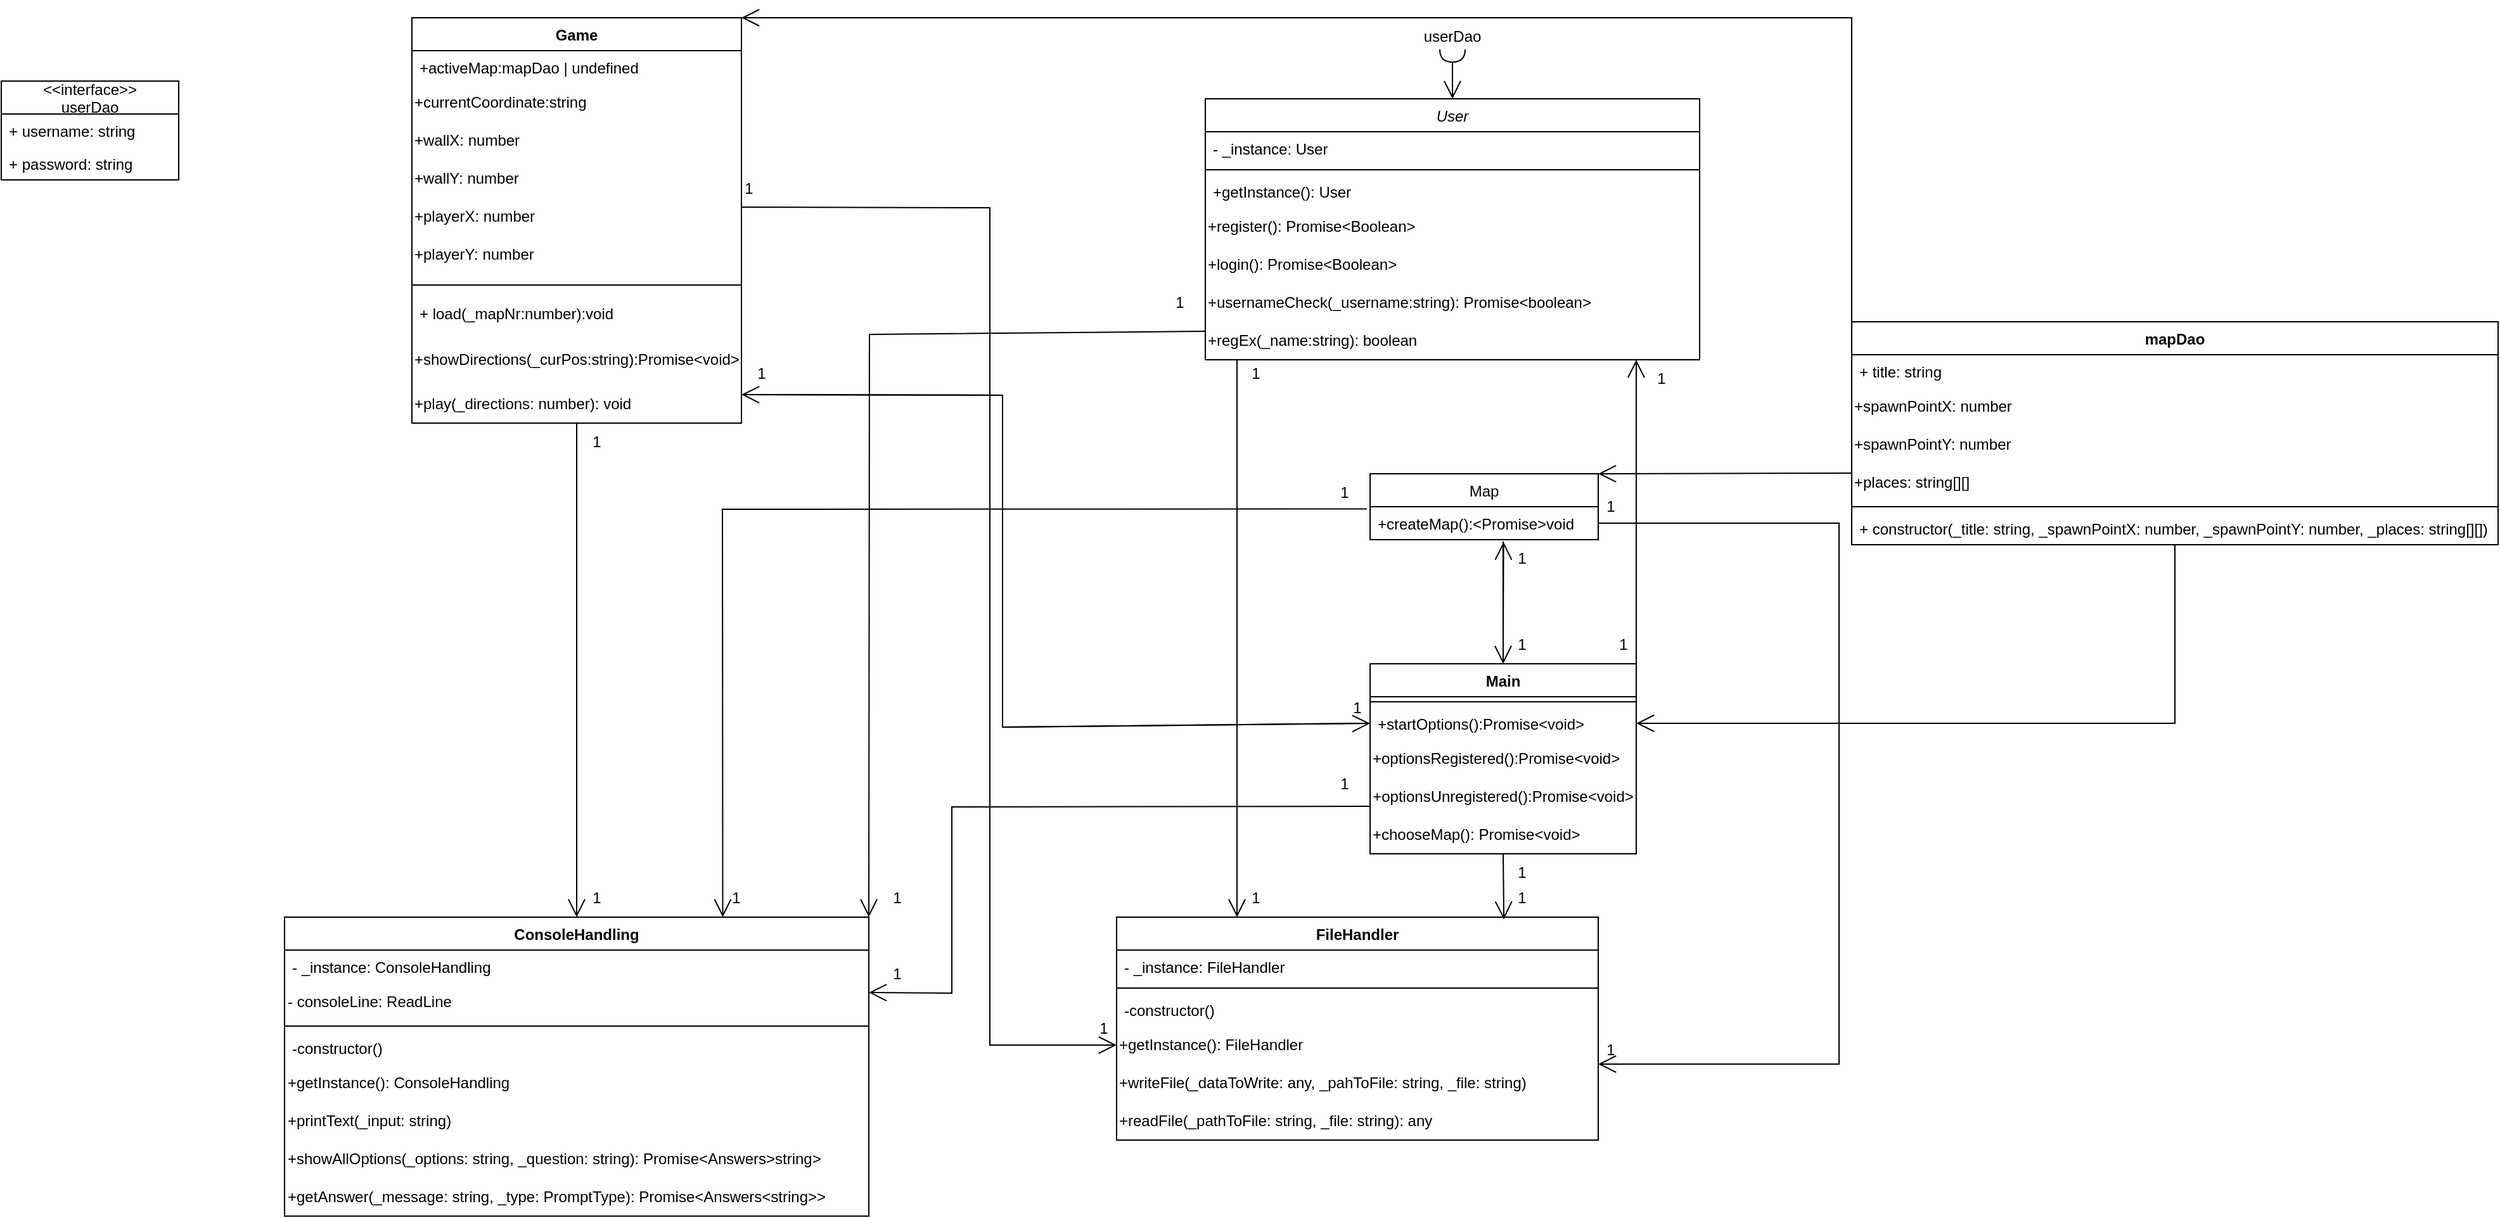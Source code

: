 <mxfile version="20.1.1" type="device"><diagram id="C5RBs43oDa-KdzZeNtuy" name="Page-1"><mxGraphModel dx="2316" dy="1080" grid="1" gridSize="10" guides="1" tooltips="1" connect="1" arrows="1" fold="1" page="1" pageScale="1" pageWidth="827" pageHeight="1169" math="0" shadow="0"><root><mxCell id="WIyWlLk6GJQsqaUBKTNV-0"/><mxCell id="WIyWlLk6GJQsqaUBKTNV-1" parent="WIyWlLk6GJQsqaUBKTNV-0"/><mxCell id="zkfFHV4jXpPFQw0GAbJ--0" value="User" style="swimlane;fontStyle=2;align=center;verticalAlign=top;childLayout=stackLayout;horizontal=1;startSize=26;horizontalStack=0;resizeParent=1;resizeLast=0;collapsible=1;marginBottom=0;rounded=0;shadow=0;strokeWidth=1;" parent="WIyWlLk6GJQsqaUBKTNV-1" vertex="1"><mxGeometry x="1040" y="114" width="390" height="206" as="geometry"><mxRectangle x="500" y="80" width="160" height="26" as="alternateBounds"/></mxGeometry></mxCell><mxCell id="zkfFHV4jXpPFQw0GAbJ--1" value="- _instance: User" style="text;align=left;verticalAlign=top;spacingLeft=4;spacingRight=4;overflow=hidden;rotatable=0;points=[[0,0.5],[1,0.5]];portConstraint=eastwest;" parent="zkfFHV4jXpPFQw0GAbJ--0" vertex="1"><mxGeometry y="26" width="390" height="26" as="geometry"/></mxCell><mxCell id="zkfFHV4jXpPFQw0GAbJ--4" value="" style="line;html=1;strokeWidth=1;align=left;verticalAlign=middle;spacingTop=-1;spacingLeft=3;spacingRight=3;rotatable=0;labelPosition=right;points=[];portConstraint=eastwest;" parent="zkfFHV4jXpPFQw0GAbJ--0" vertex="1"><mxGeometry y="52" width="390" height="8" as="geometry"/></mxCell><mxCell id="zkfFHV4jXpPFQw0GAbJ--5" value="+getInstance(): User" style="text;align=left;verticalAlign=top;spacingLeft=4;spacingRight=4;overflow=hidden;rotatable=0;points=[[0,0.5],[1,0.5]];portConstraint=eastwest;" parent="zkfFHV4jXpPFQw0GAbJ--0" vertex="1"><mxGeometry y="60" width="390" height="26" as="geometry"/></mxCell><mxCell id="FWRAQYSnzOrhtusWlDFW-1" value="+register(): Promise&amp;lt;Boolean&amp;gt;" style="text;html=1;align=left;verticalAlign=middle;resizable=0;points=[];autosize=1;strokeColor=none;fillColor=none;" parent="zkfFHV4jXpPFQw0GAbJ--0" vertex="1"><mxGeometry y="86" width="390" height="30" as="geometry"/></mxCell><mxCell id="FWRAQYSnzOrhtusWlDFW-5" value="+login(): Promise&amp;lt;Boolean&amp;gt;" style="text;html=1;align=left;verticalAlign=middle;resizable=0;points=[];autosize=1;strokeColor=none;fillColor=none;" parent="zkfFHV4jXpPFQw0GAbJ--0" vertex="1"><mxGeometry y="116" width="390" height="30" as="geometry"/></mxCell><mxCell id="FWRAQYSnzOrhtusWlDFW-7" value="+usernameCheck(_username:string): Promise&amp;lt;boolean&amp;gt;" style="text;html=1;strokeColor=none;fillColor=none;align=left;verticalAlign=middle;whiteSpace=wrap;rounded=0;" parent="zkfFHV4jXpPFQw0GAbJ--0" vertex="1"><mxGeometry y="146" width="390" height="30" as="geometry"/></mxCell><mxCell id="FWRAQYSnzOrhtusWlDFW-8" value="+regEx(_name:string): boolean" style="text;html=1;strokeColor=none;fillColor=none;align=left;verticalAlign=middle;whiteSpace=wrap;rounded=0;" parent="zkfFHV4jXpPFQw0GAbJ--0" vertex="1"><mxGeometry y="176" width="390" height="30" as="geometry"/></mxCell><mxCell id="FWRAQYSnzOrhtusWlDFW-22" value="Map" style="swimlane;fontStyle=0;childLayout=stackLayout;horizontal=1;startSize=26;fillColor=none;horizontalStack=0;resizeParent=1;resizeParentMax=0;resizeLast=0;collapsible=1;marginBottom=0;" parent="WIyWlLk6GJQsqaUBKTNV-1" vertex="1"><mxGeometry x="1170" y="410" width="180" height="52" as="geometry"/></mxCell><mxCell id="FWRAQYSnzOrhtusWlDFW-23" value="+createMap():&lt;Promise&gt;void" style="text;strokeColor=none;fillColor=none;align=left;verticalAlign=top;spacingLeft=4;spacingRight=4;overflow=hidden;rotatable=0;points=[[0,0.5],[1,0.5]];portConstraint=eastwest;" parent="FWRAQYSnzOrhtusWlDFW-22" vertex="1"><mxGeometry y="26" width="180" height="26" as="geometry"/></mxCell><mxCell id="FWRAQYSnzOrhtusWlDFW-35" value="Game" style="swimlane;fontStyle=1;align=center;verticalAlign=top;childLayout=stackLayout;horizontal=1;startSize=26;horizontalStack=0;resizeParent=1;resizeParentMax=0;resizeLast=0;collapsible=1;marginBottom=0;" parent="WIyWlLk6GJQsqaUBKTNV-1" vertex="1"><mxGeometry x="414" y="50" width="260" height="320" as="geometry"/></mxCell><mxCell id="FWRAQYSnzOrhtusWlDFW-36" value="+activeMap:mapDao | undefined" style="text;strokeColor=none;fillColor=none;align=left;verticalAlign=top;spacingLeft=4;spacingRight=4;overflow=hidden;rotatable=0;points=[[0,0.5],[1,0.5]];portConstraint=eastwest;" parent="FWRAQYSnzOrhtusWlDFW-35" vertex="1"><mxGeometry y="26" width="260" height="26" as="geometry"/></mxCell><mxCell id="FWRAQYSnzOrhtusWlDFW-39" value="+currentCoordinate:string" style="text;html=1;strokeColor=none;fillColor=none;align=left;verticalAlign=middle;whiteSpace=wrap;rounded=0;" parent="FWRAQYSnzOrhtusWlDFW-35" vertex="1"><mxGeometry y="52" width="260" height="30" as="geometry"/></mxCell><mxCell id="FWRAQYSnzOrhtusWlDFW-40" value="+wallX: number" style="text;html=1;strokeColor=none;fillColor=none;align=left;verticalAlign=middle;whiteSpace=wrap;rounded=0;" parent="FWRAQYSnzOrhtusWlDFW-35" vertex="1"><mxGeometry y="82" width="260" height="30" as="geometry"/></mxCell><mxCell id="FWRAQYSnzOrhtusWlDFW-41" value="+wallY: number" style="text;html=1;strokeColor=none;fillColor=none;align=left;verticalAlign=middle;whiteSpace=wrap;rounded=0;" parent="FWRAQYSnzOrhtusWlDFW-35" vertex="1"><mxGeometry y="112" width="260" height="30" as="geometry"/></mxCell><mxCell id="FWRAQYSnzOrhtusWlDFW-42" value="+playerX: number" style="text;html=1;strokeColor=none;fillColor=none;align=left;verticalAlign=middle;whiteSpace=wrap;rounded=0;" parent="FWRAQYSnzOrhtusWlDFW-35" vertex="1"><mxGeometry y="142" width="260" height="30" as="geometry"/></mxCell><mxCell id="FWRAQYSnzOrhtusWlDFW-43" value="+playerY: number" style="text;html=1;strokeColor=none;fillColor=none;align=left;verticalAlign=middle;whiteSpace=wrap;rounded=0;" parent="FWRAQYSnzOrhtusWlDFW-35" vertex="1"><mxGeometry y="172" width="260" height="30" as="geometry"/></mxCell><mxCell id="FWRAQYSnzOrhtusWlDFW-37" value="" style="line;strokeWidth=1;fillColor=none;align=left;verticalAlign=middle;spacingTop=-1;spacingLeft=3;spacingRight=3;rotatable=0;labelPosition=right;points=[];portConstraint=eastwest;" parent="FWRAQYSnzOrhtusWlDFW-35" vertex="1"><mxGeometry y="202" width="260" height="18" as="geometry"/></mxCell><mxCell id="FWRAQYSnzOrhtusWlDFW-38" value="+ load(_mapNr:number):void" style="text;strokeColor=none;fillColor=none;align=left;verticalAlign=top;spacingLeft=4;spacingRight=4;overflow=hidden;rotatable=0;points=[[0,0.5],[1,0.5]];portConstraint=eastwest;" parent="FWRAQYSnzOrhtusWlDFW-35" vertex="1"><mxGeometry y="220" width="260" height="30" as="geometry"/></mxCell><mxCell id="FWRAQYSnzOrhtusWlDFW-44" value="+showDirections(_curPos:string):Promise&amp;lt;void&amp;gt;" style="text;html=1;strokeColor=none;fillColor=none;align=left;verticalAlign=middle;whiteSpace=wrap;rounded=0;" parent="FWRAQYSnzOrhtusWlDFW-35" vertex="1"><mxGeometry y="250" width="260" height="40" as="geometry"/></mxCell><mxCell id="FWRAQYSnzOrhtusWlDFW-45" value="+play(_directions: number): void" style="text;html=1;strokeColor=none;fillColor=none;align=left;verticalAlign=middle;whiteSpace=wrap;rounded=0;" parent="FWRAQYSnzOrhtusWlDFW-35" vertex="1"><mxGeometry y="290" width="260" height="30" as="geometry"/></mxCell><mxCell id="FWRAQYSnzOrhtusWlDFW-46" value="Main" style="swimlane;fontStyle=1;align=center;verticalAlign=top;childLayout=stackLayout;horizontal=1;startSize=26;horizontalStack=0;resizeParent=1;resizeParentMax=0;resizeLast=0;collapsible=1;marginBottom=0;" parent="WIyWlLk6GJQsqaUBKTNV-1" vertex="1"><mxGeometry x="1170" y="560" width="210" height="150" as="geometry"/></mxCell><mxCell id="FWRAQYSnzOrhtusWlDFW-48" value="" style="line;strokeWidth=1;fillColor=none;align=left;verticalAlign=middle;spacingTop=-1;spacingLeft=3;spacingRight=3;rotatable=0;labelPosition=right;points=[];portConstraint=eastwest;" parent="FWRAQYSnzOrhtusWlDFW-46" vertex="1"><mxGeometry y="26" width="210" height="8" as="geometry"/></mxCell><mxCell id="FWRAQYSnzOrhtusWlDFW-49" value="+startOptions():Promise&lt;void&gt;" style="text;strokeColor=none;fillColor=none;align=left;verticalAlign=top;spacingLeft=4;spacingRight=4;overflow=hidden;rotatable=0;points=[[0,0.5],[1,0.5]];portConstraint=eastwest;" parent="FWRAQYSnzOrhtusWlDFW-46" vertex="1"><mxGeometry y="34" width="210" height="26" as="geometry"/></mxCell><mxCell id="FWRAQYSnzOrhtusWlDFW-50" value="+optionsRegistered():Promise&amp;lt;void&amp;gt;" style="text;html=1;strokeColor=none;fillColor=none;align=left;verticalAlign=middle;whiteSpace=wrap;rounded=0;" parent="FWRAQYSnzOrhtusWlDFW-46" vertex="1"><mxGeometry y="60" width="210" height="30" as="geometry"/></mxCell><mxCell id="FWRAQYSnzOrhtusWlDFW-51" value="+optionsUnregistered():Promise&amp;lt;void&amp;gt;" style="text;html=1;strokeColor=none;fillColor=none;align=center;verticalAlign=middle;whiteSpace=wrap;rounded=0;" parent="FWRAQYSnzOrhtusWlDFW-46" vertex="1"><mxGeometry y="90" width="210" height="30" as="geometry"/></mxCell><mxCell id="FWRAQYSnzOrhtusWlDFW-52" value="+chooseMap(): Promise&amp;lt;void&amp;gt;" style="text;html=1;strokeColor=none;fillColor=none;align=left;verticalAlign=middle;whiteSpace=wrap;rounded=0;" parent="FWRAQYSnzOrhtusWlDFW-46" vertex="1"><mxGeometry y="120" width="210" height="30" as="geometry"/></mxCell><mxCell id="FWRAQYSnzOrhtusWlDFW-57" value="ConsoleHandling" style="swimlane;fontStyle=1;align=center;verticalAlign=top;childLayout=stackLayout;horizontal=1;startSize=26;horizontalStack=0;resizeParent=1;resizeParentMax=0;resizeLast=0;collapsible=1;marginBottom=0;" parent="WIyWlLk6GJQsqaUBKTNV-1" vertex="1"><mxGeometry x="313.5" y="760" width="461" height="236" as="geometry"/></mxCell><mxCell id="FWRAQYSnzOrhtusWlDFW-58" value="- _instance: ConsoleHandling" style="text;strokeColor=none;fillColor=none;align=left;verticalAlign=top;spacingLeft=4;spacingRight=4;overflow=hidden;rotatable=0;points=[[0,0.5],[1,0.5]];portConstraint=eastwest;" parent="FWRAQYSnzOrhtusWlDFW-57" vertex="1"><mxGeometry y="26" width="461" height="26" as="geometry"/></mxCell><mxCell id="FWRAQYSnzOrhtusWlDFW-61" value="- consoleLine: ReadLine" style="text;html=1;strokeColor=none;fillColor=none;align=left;verticalAlign=middle;whiteSpace=wrap;rounded=0;" parent="FWRAQYSnzOrhtusWlDFW-57" vertex="1"><mxGeometry y="52" width="461" height="30" as="geometry"/></mxCell><mxCell id="FWRAQYSnzOrhtusWlDFW-59" value="" style="line;strokeWidth=1;fillColor=none;align=left;verticalAlign=middle;spacingTop=-1;spacingLeft=3;spacingRight=3;rotatable=0;labelPosition=right;points=[];portConstraint=eastwest;" parent="FWRAQYSnzOrhtusWlDFW-57" vertex="1"><mxGeometry y="82" width="461" height="8" as="geometry"/></mxCell><mxCell id="FWRAQYSnzOrhtusWlDFW-60" value="-constructor()" style="text;strokeColor=none;fillColor=none;align=left;verticalAlign=top;spacingLeft=4;spacingRight=4;overflow=hidden;rotatable=0;points=[[0,0.5],[1,0.5]];portConstraint=eastwest;" parent="FWRAQYSnzOrhtusWlDFW-57" vertex="1"><mxGeometry y="90" width="461" height="26" as="geometry"/></mxCell><mxCell id="FWRAQYSnzOrhtusWlDFW-62" value="+getInstance(): ConsoleHandling" style="text;html=1;strokeColor=none;fillColor=none;align=left;verticalAlign=middle;whiteSpace=wrap;rounded=0;" parent="FWRAQYSnzOrhtusWlDFW-57" vertex="1"><mxGeometry y="116" width="461" height="30" as="geometry"/></mxCell><mxCell id="FWRAQYSnzOrhtusWlDFW-63" value="+printText(_input: string)" style="text;html=1;strokeColor=none;fillColor=none;align=left;verticalAlign=middle;whiteSpace=wrap;rounded=0;" parent="FWRAQYSnzOrhtusWlDFW-57" vertex="1"><mxGeometry y="146" width="461" height="30" as="geometry"/></mxCell><mxCell id="FWRAQYSnzOrhtusWlDFW-64" value="+showAllOptions(_options: string, _question: string): Promise&amp;lt;Answers&amp;gt;string&amp;gt;" style="text;html=1;strokeColor=none;fillColor=none;align=left;verticalAlign=middle;whiteSpace=wrap;rounded=0;" parent="FWRAQYSnzOrhtusWlDFW-57" vertex="1"><mxGeometry y="176" width="461" height="30" as="geometry"/></mxCell><mxCell id="FWRAQYSnzOrhtusWlDFW-65" value="+getAnswer(_message: string, _type: PromptType): Promise&amp;lt;Answers&amp;lt;string&amp;gt;&amp;gt;" style="text;html=1;strokeColor=none;fillColor=none;align=left;verticalAlign=middle;whiteSpace=wrap;rounded=0;" parent="FWRAQYSnzOrhtusWlDFW-57" vertex="1"><mxGeometry y="206" width="461" height="30" as="geometry"/></mxCell><mxCell id="FWRAQYSnzOrhtusWlDFW-66" value="FileHandler" style="swimlane;fontStyle=1;align=center;verticalAlign=top;childLayout=stackLayout;horizontal=1;startSize=26;horizontalStack=0;resizeParent=1;resizeParentMax=0;resizeLast=0;collapsible=1;marginBottom=0;" parent="WIyWlLk6GJQsqaUBKTNV-1" vertex="1"><mxGeometry x="970" y="760" width="380" height="176" as="geometry"/></mxCell><mxCell id="FWRAQYSnzOrhtusWlDFW-67" value="- _instance: FileHandler" style="text;strokeColor=none;fillColor=none;align=left;verticalAlign=top;spacingLeft=4;spacingRight=4;overflow=hidden;rotatable=0;points=[[0,0.5],[1,0.5]];portConstraint=eastwest;" parent="FWRAQYSnzOrhtusWlDFW-66" vertex="1"><mxGeometry y="26" width="380" height="26" as="geometry"/></mxCell><mxCell id="FWRAQYSnzOrhtusWlDFW-68" value="" style="line;strokeWidth=1;fillColor=none;align=left;verticalAlign=middle;spacingTop=-1;spacingLeft=3;spacingRight=3;rotatable=0;labelPosition=right;points=[];portConstraint=eastwest;" parent="FWRAQYSnzOrhtusWlDFW-66" vertex="1"><mxGeometry y="52" width="380" height="8" as="geometry"/></mxCell><mxCell id="FWRAQYSnzOrhtusWlDFW-69" value="-constructor()" style="text;strokeColor=none;fillColor=none;align=left;verticalAlign=top;spacingLeft=4;spacingRight=4;overflow=hidden;rotatable=0;points=[[0,0.5],[1,0.5]];portConstraint=eastwest;" parent="FWRAQYSnzOrhtusWlDFW-66" vertex="1"><mxGeometry y="60" width="380" height="26" as="geometry"/></mxCell><mxCell id="FWRAQYSnzOrhtusWlDFW-71" value="+getInstance(): FileHandler" style="text;html=1;strokeColor=none;fillColor=none;align=left;verticalAlign=middle;whiteSpace=wrap;rounded=0;" parent="FWRAQYSnzOrhtusWlDFW-66" vertex="1"><mxGeometry y="86" width="380" height="30" as="geometry"/></mxCell><mxCell id="FWRAQYSnzOrhtusWlDFW-73" value="+writeFile(_dataToWrite: any, _pahToFile: string, _file: string)" style="text;html=1;strokeColor=none;fillColor=none;align=left;verticalAlign=middle;whiteSpace=wrap;rounded=0;" parent="FWRAQYSnzOrhtusWlDFW-66" vertex="1"><mxGeometry y="116" width="380" height="30" as="geometry"/></mxCell><mxCell id="FWRAQYSnzOrhtusWlDFW-74" value="+readFile(_pathToFile: string, _file: string): any" style="text;html=1;strokeColor=none;fillColor=none;align=left;verticalAlign=middle;whiteSpace=wrap;rounded=0;" parent="FWRAQYSnzOrhtusWlDFW-66" vertex="1"><mxGeometry y="146" width="380" height="30" as="geometry"/></mxCell><mxCell id="FWRAQYSnzOrhtusWlDFW-77" value="" style="endArrow=open;endFill=1;endSize=12;html=1;rounded=0;exitX=0.5;exitY=1;exitDx=0;exitDy=0;" parent="WIyWlLk6GJQsqaUBKTNV-1" source="FWRAQYSnzOrhtusWlDFW-45" target="FWRAQYSnzOrhtusWlDFW-57" edge="1"><mxGeometry width="160" relative="1" as="geometry"><mxPoint x="830" y="440" as="sourcePoint"/><mxPoint x="990" y="440" as="targetPoint"/></mxGeometry></mxCell><mxCell id="FWRAQYSnzOrhtusWlDFW-78" value="" style="endArrow=open;endFill=1;endSize=12;html=1;rounded=0;exitX=1;exitY=0.25;exitDx=0;exitDy=0;entryX=0;entryY=0.5;entryDx=0;entryDy=0;" parent="WIyWlLk6GJQsqaUBKTNV-1" source="FWRAQYSnzOrhtusWlDFW-42" target="FWRAQYSnzOrhtusWlDFW-71" edge="1"><mxGeometry width="160" relative="1" as="geometry"><mxPoint x="830" y="440" as="sourcePoint"/><mxPoint x="860" y="730" as="targetPoint"/><Array as="points"><mxPoint x="870" y="200"/><mxPoint x="870" y="861"/></Array></mxGeometry></mxCell><mxCell id="FWRAQYSnzOrhtusWlDFW-79" value="" style="endArrow=open;endFill=1;endSize=12;html=1;rounded=0;exitX=1;exitY=0.5;exitDx=0;exitDy=0;entryX=1;entryY=0;entryDx=0;entryDy=0;" parent="WIyWlLk6GJQsqaUBKTNV-1" source="FWRAQYSnzOrhtusWlDFW-23" target="FWRAQYSnzOrhtusWlDFW-73" edge="1"><mxGeometry width="160" relative="1" as="geometry"><mxPoint x="830" y="440" as="sourcePoint"/><mxPoint x="1520" y="449" as="targetPoint"/><Array as="points"><mxPoint x="1540" y="449"/><mxPoint x="1540" y="876"/></Array></mxGeometry></mxCell><mxCell id="FWRAQYSnzOrhtusWlDFW-80" value="" style="endArrow=open;endFill=1;endSize=12;html=1;rounded=0;entryX=0.75;entryY=0;entryDx=0;entryDy=0;exitX=-0.014;exitY=0.066;exitDx=0;exitDy=0;exitPerimeter=0;" parent="WIyWlLk6GJQsqaUBKTNV-1" source="FWRAQYSnzOrhtusWlDFW-23" target="FWRAQYSnzOrhtusWlDFW-57" edge="1"><mxGeometry width="160" relative="1" as="geometry"><mxPoint x="830" y="440" as="sourcePoint"/><mxPoint x="990" y="440" as="targetPoint"/><Array as="points"><mxPoint x="659" y="438"/></Array></mxGeometry></mxCell><mxCell id="FWRAQYSnzOrhtusWlDFW-81" value="" style="endArrow=open;endFill=1;endSize=12;html=1;rounded=0;entryX=1;entryY=0;entryDx=0;entryDy=0;exitX=0;exitY=0.25;exitDx=0;exitDy=0;" parent="WIyWlLk6GJQsqaUBKTNV-1" source="FWRAQYSnzOrhtusWlDFW-8" target="FWRAQYSnzOrhtusWlDFW-57" edge="1"><mxGeometry width="160" relative="1" as="geometry"><mxPoint x="830" y="440" as="sourcePoint"/><mxPoint x="990" y="440" as="targetPoint"/><Array as="points"><mxPoint x="775" y="300"/></Array></mxGeometry></mxCell><mxCell id="FWRAQYSnzOrhtusWlDFW-82" value="" style="endArrow=open;endFill=1;endSize=12;html=1;rounded=0;entryX=0.25;entryY=0;entryDx=0;entryDy=0;" parent="WIyWlLk6GJQsqaUBKTNV-1" target="FWRAQYSnzOrhtusWlDFW-66" edge="1"><mxGeometry width="160" relative="1" as="geometry"><mxPoint x="1065" y="320" as="sourcePoint"/><mxPoint x="990" y="440" as="targetPoint"/></mxGeometry></mxCell><mxCell id="FWRAQYSnzOrhtusWlDFW-83" value="" style="endArrow=open;endFill=1;endSize=12;html=1;rounded=0;exitX=0.5;exitY=1;exitDx=0;exitDy=0;entryX=0.804;entryY=0.01;entryDx=0;entryDy=0;entryPerimeter=0;" parent="WIyWlLk6GJQsqaUBKTNV-1" source="FWRAQYSnzOrhtusWlDFW-52" target="FWRAQYSnzOrhtusWlDFW-66" edge="1"><mxGeometry width="160" relative="1" as="geometry"><mxPoint x="1260" y="720" as="sourcePoint"/><mxPoint x="1275" y="760" as="targetPoint"/></mxGeometry></mxCell><mxCell id="FWRAQYSnzOrhtusWlDFW-85" value="" style="endArrow=open;endFill=1;endSize=12;html=1;rounded=0;entryX=1;entryY=0.25;entryDx=0;entryDy=0;exitX=0;exitY=0.75;exitDx=0;exitDy=0;" parent="WIyWlLk6GJQsqaUBKTNV-1" source="FWRAQYSnzOrhtusWlDFW-51" target="FWRAQYSnzOrhtusWlDFW-61" edge="1"><mxGeometry width="160" relative="1" as="geometry"><mxPoint x="900" y="500" as="sourcePoint"/><mxPoint x="1060" y="500" as="targetPoint"/><Array as="points"><mxPoint x="840" y="673"/><mxPoint x="840" y="820"/></Array></mxGeometry></mxCell><mxCell id="FWRAQYSnzOrhtusWlDFW-86" value="" style="endArrow=open;endFill=1;endSize=12;html=1;rounded=0;exitX=1;exitY=0;exitDx=0;exitDy=0;" parent="WIyWlLk6GJQsqaUBKTNV-1" source="FWRAQYSnzOrhtusWlDFW-46" edge="1"><mxGeometry width="160" relative="1" as="geometry"><mxPoint x="1490" y="480" as="sourcePoint"/><mxPoint x="1380" y="320" as="targetPoint"/></mxGeometry></mxCell><mxCell id="FWRAQYSnzOrhtusWlDFW-87" value="mapDao" style="swimlane;fontStyle=1;align=center;verticalAlign=top;childLayout=stackLayout;horizontal=1;startSize=26;horizontalStack=0;resizeParent=1;resizeParentMax=0;resizeLast=0;collapsible=1;marginBottom=0;" parent="WIyWlLk6GJQsqaUBKTNV-1" vertex="1"><mxGeometry x="1550" y="290" width="510" height="176" as="geometry"/></mxCell><mxCell id="FWRAQYSnzOrhtusWlDFW-88" value="+ title: string" style="text;strokeColor=none;fillColor=none;align=left;verticalAlign=top;spacingLeft=4;spacingRight=4;overflow=hidden;rotatable=0;points=[[0,0.5],[1,0.5]];portConstraint=eastwest;" parent="FWRAQYSnzOrhtusWlDFW-87" vertex="1"><mxGeometry y="26" width="510" height="26" as="geometry"/></mxCell><mxCell id="FWRAQYSnzOrhtusWlDFW-91" value="+spawnPointX: number" style="text;html=1;strokeColor=none;fillColor=none;align=left;verticalAlign=middle;whiteSpace=wrap;rounded=0;" parent="FWRAQYSnzOrhtusWlDFW-87" vertex="1"><mxGeometry y="52" width="510" height="30" as="geometry"/></mxCell><mxCell id="FWRAQYSnzOrhtusWlDFW-92" value="+spawnPointY: number" style="text;html=1;strokeColor=none;fillColor=none;align=left;verticalAlign=middle;whiteSpace=wrap;rounded=0;" parent="FWRAQYSnzOrhtusWlDFW-87" vertex="1"><mxGeometry y="82" width="510" height="30" as="geometry"/></mxCell><mxCell id="FWRAQYSnzOrhtusWlDFW-94" value="+places: string[][]" style="text;html=1;strokeColor=none;fillColor=none;align=left;verticalAlign=middle;whiteSpace=wrap;rounded=0;" parent="FWRAQYSnzOrhtusWlDFW-87" vertex="1"><mxGeometry y="112" width="510" height="30" as="geometry"/></mxCell><mxCell id="FWRAQYSnzOrhtusWlDFW-89" value="" style="line;strokeWidth=1;fillColor=none;align=left;verticalAlign=middle;spacingTop=-1;spacingLeft=3;spacingRight=3;rotatable=0;labelPosition=right;points=[];portConstraint=eastwest;" parent="FWRAQYSnzOrhtusWlDFW-87" vertex="1"><mxGeometry y="142" width="510" height="8" as="geometry"/></mxCell><mxCell id="FWRAQYSnzOrhtusWlDFW-90" value="+ constructor(_title: string, _spawnPointX: number, _spawnPointY: number, _places: string[][])" style="text;strokeColor=none;fillColor=none;align=left;verticalAlign=top;spacingLeft=4;spacingRight=4;overflow=hidden;rotatable=0;points=[[0,0.5],[1,0.5]];portConstraint=eastwest;" parent="FWRAQYSnzOrhtusWlDFW-87" vertex="1"><mxGeometry y="150" width="510" height="26" as="geometry"/></mxCell><mxCell id="OIm-Atu2EIYRsZW_eS2i-0" value="1" style="text;html=1;strokeColor=none;fillColor=none;align=center;verticalAlign=middle;whiteSpace=wrap;rounded=0;" parent="WIyWlLk6GJQsqaUBKTNV-1" vertex="1"><mxGeometry x="1330" y="421" width="60" height="30" as="geometry"/></mxCell><mxCell id="OIm-Atu2EIYRsZW_eS2i-1" value="1" style="text;html=1;strokeColor=none;fillColor=none;align=center;verticalAlign=middle;whiteSpace=wrap;rounded=0;" parent="WIyWlLk6GJQsqaUBKTNV-1" vertex="1"><mxGeometry x="1120" y="410" width="60" height="30" as="geometry"/></mxCell><mxCell id="OIm-Atu2EIYRsZW_eS2i-2" value="1" style="text;html=1;strokeColor=none;fillColor=none;align=center;verticalAlign=middle;whiteSpace=wrap;rounded=0;" parent="WIyWlLk6GJQsqaUBKTNV-1" vertex="1"><mxGeometry x="1260" y="710" width="60" height="30" as="geometry"/></mxCell><mxCell id="OIm-Atu2EIYRsZW_eS2i-3" value="1" style="text;html=1;strokeColor=none;fillColor=none;align=center;verticalAlign=middle;whiteSpace=wrap;rounded=0;" parent="WIyWlLk6GJQsqaUBKTNV-1" vertex="1"><mxGeometry x="1260" y="730" width="60" height="30" as="geometry"/></mxCell><mxCell id="OIm-Atu2EIYRsZW_eS2i-4" value="1" style="text;html=1;strokeColor=none;fillColor=none;align=center;verticalAlign=middle;whiteSpace=wrap;rounded=0;" parent="WIyWlLk6GJQsqaUBKTNV-1" vertex="1"><mxGeometry x="1330" y="850" width="60" height="30" as="geometry"/></mxCell><mxCell id="OIm-Atu2EIYRsZW_eS2i-6" value="1" style="text;html=1;strokeColor=none;fillColor=none;align=center;verticalAlign=middle;whiteSpace=wrap;rounded=0;" parent="WIyWlLk6GJQsqaUBKTNV-1" vertex="1"><mxGeometry x="930" y="833" width="60" height="30" as="geometry"/></mxCell><mxCell id="OIm-Atu2EIYRsZW_eS2i-7" value="1" style="text;html=1;strokeColor=none;fillColor=none;align=center;verticalAlign=middle;whiteSpace=wrap;rounded=0;" parent="WIyWlLk6GJQsqaUBKTNV-1" vertex="1"><mxGeometry x="767" y="790" width="60" height="30" as="geometry"/></mxCell><mxCell id="OIm-Atu2EIYRsZW_eS2i-8" value="1" style="text;html=1;strokeColor=none;fillColor=none;align=center;verticalAlign=middle;whiteSpace=wrap;rounded=0;" parent="WIyWlLk6GJQsqaUBKTNV-1" vertex="1"><mxGeometry x="1120" y="640" width="60" height="30" as="geometry"/></mxCell><mxCell id="OIm-Atu2EIYRsZW_eS2i-9" value="1" style="text;html=1;strokeColor=none;fillColor=none;align=center;verticalAlign=middle;whiteSpace=wrap;rounded=0;" parent="WIyWlLk6GJQsqaUBKTNV-1" vertex="1"><mxGeometry x="1050" y="730" width="60" height="30" as="geometry"/></mxCell><mxCell id="OIm-Atu2EIYRsZW_eS2i-10" value="1" style="text;html=1;strokeColor=none;fillColor=none;align=center;verticalAlign=middle;whiteSpace=wrap;rounded=0;" parent="WIyWlLk6GJQsqaUBKTNV-1" vertex="1"><mxGeometry x="767" y="730" width="60" height="30" as="geometry"/></mxCell><mxCell id="OIm-Atu2EIYRsZW_eS2i-11" value="1" style="text;html=1;strokeColor=none;fillColor=none;align=center;verticalAlign=middle;whiteSpace=wrap;rounded=0;" parent="WIyWlLk6GJQsqaUBKTNV-1" vertex="1"><mxGeometry x="640" y="730" width="60" height="30" as="geometry"/></mxCell><mxCell id="OIm-Atu2EIYRsZW_eS2i-12" value="1" style="text;html=1;strokeColor=none;fillColor=none;align=center;verticalAlign=middle;whiteSpace=wrap;rounded=0;" parent="WIyWlLk6GJQsqaUBKTNV-1" vertex="1"><mxGeometry x="530" y="730" width="60" height="30" as="geometry"/></mxCell><mxCell id="OIm-Atu2EIYRsZW_eS2i-13" value="1" style="text;html=1;strokeColor=none;fillColor=none;align=center;verticalAlign=middle;whiteSpace=wrap;rounded=0;" parent="WIyWlLk6GJQsqaUBKTNV-1" vertex="1"><mxGeometry x="530" y="370" width="60" height="30" as="geometry"/></mxCell><mxCell id="OIm-Atu2EIYRsZW_eS2i-15" value="1" style="text;html=1;strokeColor=none;fillColor=none;align=center;verticalAlign=middle;whiteSpace=wrap;rounded=0;" parent="WIyWlLk6GJQsqaUBKTNV-1" vertex="1"><mxGeometry x="650" y="170" width="60" height="30" as="geometry"/></mxCell><mxCell id="OIm-Atu2EIYRsZW_eS2i-16" value="1" style="text;html=1;strokeColor=none;fillColor=none;align=center;verticalAlign=middle;whiteSpace=wrap;rounded=0;" parent="WIyWlLk6GJQsqaUBKTNV-1" vertex="1"><mxGeometry x="990" y="260" width="60" height="30" as="geometry"/></mxCell><mxCell id="OIm-Atu2EIYRsZW_eS2i-17" value="1" style="text;html=1;strokeColor=none;fillColor=none;align=center;verticalAlign=middle;whiteSpace=wrap;rounded=0;" parent="WIyWlLk6GJQsqaUBKTNV-1" vertex="1"><mxGeometry x="1370" y="320" width="60" height="30" as="geometry"/></mxCell><mxCell id="OIm-Atu2EIYRsZW_eS2i-18" value="1" style="text;html=1;strokeColor=none;fillColor=none;align=center;verticalAlign=middle;whiteSpace=wrap;rounded=0;" parent="WIyWlLk6GJQsqaUBKTNV-1" vertex="1"><mxGeometry x="1050" y="316" width="60" height="30" as="geometry"/></mxCell><mxCell id="OIm-Atu2EIYRsZW_eS2i-19" value="1" style="text;html=1;strokeColor=none;fillColor=none;align=center;verticalAlign=middle;whiteSpace=wrap;rounded=0;" parent="WIyWlLk6GJQsqaUBKTNV-1" vertex="1"><mxGeometry x="1340" y="530" width="60" height="30" as="geometry"/></mxCell><mxCell id="OIm-Atu2EIYRsZW_eS2i-20" value="" style="shape=requiredInterface;html=1;verticalLabelPosition=bottom;sketch=0;rotation=90;" parent="WIyWlLk6GJQsqaUBKTNV-1" vertex="1"><mxGeometry x="1230" y="70" width="10" height="20" as="geometry"/></mxCell><mxCell id="OIm-Atu2EIYRsZW_eS2i-24" value="userDao" style="text;html=1;strokeColor=none;fillColor=none;align=center;verticalAlign=middle;whiteSpace=wrap;rounded=0;" parent="WIyWlLk6GJQsqaUBKTNV-1" vertex="1"><mxGeometry x="1205" y="50" width="60" height="30" as="geometry"/></mxCell><mxCell id="OIm-Atu2EIYRsZW_eS2i-39" value="" style="endArrow=open;endFill=1;endSize=12;html=1;rounded=0;exitX=0;exitY=0.25;exitDx=0;exitDy=0;entryX=1;entryY=0;entryDx=0;entryDy=0;" parent="WIyWlLk6GJQsqaUBKTNV-1" source="FWRAQYSnzOrhtusWlDFW-94" target="FWRAQYSnzOrhtusWlDFW-22" edge="1"><mxGeometry width="160" relative="1" as="geometry"><mxPoint x="1260" y="375" as="sourcePoint"/><mxPoint x="1470" y="410" as="targetPoint"/></mxGeometry></mxCell><mxCell id="OIm-Atu2EIYRsZW_eS2i-40" value="" style="endArrow=open;endFill=1;endSize=12;html=1;rounded=0;exitX=1;exitY=0.5;exitDx=0;exitDy=0;exitPerimeter=0;entryX=0.5;entryY=0;entryDx=0;entryDy=0;" parent="WIyWlLk6GJQsqaUBKTNV-1" source="OIm-Atu2EIYRsZW_eS2i-20" target="zkfFHV4jXpPFQw0GAbJ--0" edge="1"><mxGeometry width="160" relative="1" as="geometry"><mxPoint x="1310" y="110" as="sourcePoint"/><mxPoint x="1470" y="110" as="targetPoint"/></mxGeometry></mxCell><mxCell id="OIm-Atu2EIYRsZW_eS2i-42" value="" style="endArrow=open;endFill=1;endSize=12;html=1;rounded=0;entryX=0.5;entryY=0;entryDx=0;entryDy=0;exitX=0.583;exitY=1.051;exitDx=0;exitDy=0;exitPerimeter=0;" parent="WIyWlLk6GJQsqaUBKTNV-1" source="FWRAQYSnzOrhtusWlDFW-23" target="FWRAQYSnzOrhtusWlDFW-46" edge="1"><mxGeometry width="160" relative="1" as="geometry"><mxPoint x="1270" y="490" as="sourcePoint"/><mxPoint x="1490" y="440" as="targetPoint"/></mxGeometry></mxCell><mxCell id="OIm-Atu2EIYRsZW_eS2i-43" value="" style="endArrow=open;endFill=1;endSize=12;html=1;rounded=0;entryX=0.585;entryY=1.07;entryDx=0;entryDy=0;entryPerimeter=0;" parent="WIyWlLk6GJQsqaUBKTNV-1" target="FWRAQYSnzOrhtusWlDFW-23" edge="1"><mxGeometry width="160" relative="1" as="geometry"><mxPoint x="1275" y="540" as="sourcePoint"/><mxPoint x="1370" y="530" as="targetPoint"/></mxGeometry></mxCell><mxCell id="OIm-Atu2EIYRsZW_eS2i-44" value="" style="endArrow=open;endFill=1;endSize=12;html=1;rounded=0;exitX=0;exitY=0.5;exitDx=0;exitDy=0;entryX=1;entryY=0.25;entryDx=0;entryDy=0;" parent="WIyWlLk6GJQsqaUBKTNV-1" source="FWRAQYSnzOrhtusWlDFW-49" target="FWRAQYSnzOrhtusWlDFW-45" edge="1"><mxGeometry width="160" relative="1" as="geometry"><mxPoint x="1040" y="470" as="sourcePoint"/><mxPoint x="1200" y="470" as="targetPoint"/><Array as="points"><mxPoint x="880" y="610"/><mxPoint x="880" y="348"/></Array></mxGeometry></mxCell><mxCell id="OIm-Atu2EIYRsZW_eS2i-48" value="1" style="text;html=1;strokeColor=none;fillColor=none;align=center;verticalAlign=middle;whiteSpace=wrap;rounded=0;" parent="WIyWlLk6GJQsqaUBKTNV-1" vertex="1"><mxGeometry x="1130" y="580" width="60" height="30" as="geometry"/></mxCell><mxCell id="OIm-Atu2EIYRsZW_eS2i-50" value="1" style="text;html=1;strokeColor=none;fillColor=none;align=center;verticalAlign=middle;whiteSpace=wrap;rounded=0;" parent="WIyWlLk6GJQsqaUBKTNV-1" vertex="1"><mxGeometry x="1260" y="530" width="60" height="30" as="geometry"/></mxCell><mxCell id="OIm-Atu2EIYRsZW_eS2i-51" value="" style="endArrow=open;endFill=1;endSize=12;html=1;rounded=0;entryX=0;entryY=0.5;entryDx=0;entryDy=0;exitX=1;exitY=0.25;exitDx=0;exitDy=0;" parent="WIyWlLk6GJQsqaUBKTNV-1" source="FWRAQYSnzOrhtusWlDFW-45" target="FWRAQYSnzOrhtusWlDFW-49" edge="1"><mxGeometry width="160" relative="1" as="geometry"><mxPoint x="830" y="380" as="sourcePoint"/><mxPoint x="1170" y="610" as="targetPoint"/><Array as="points"><mxPoint x="880" y="348"/><mxPoint x="880" y="610"/></Array></mxGeometry></mxCell><mxCell id="OIm-Atu2EIYRsZW_eS2i-58" value="1" style="text;html=1;strokeColor=none;fillColor=none;align=center;verticalAlign=middle;whiteSpace=wrap;rounded=0;" parent="WIyWlLk6GJQsqaUBKTNV-1" vertex="1"><mxGeometry x="660" y="316" width="60" height="30" as="geometry"/></mxCell><mxCell id="OIm-Atu2EIYRsZW_eS2i-59" value="1" style="text;html=1;strokeColor=none;fillColor=none;align=center;verticalAlign=middle;whiteSpace=wrap;rounded=0;" parent="WIyWlLk6GJQsqaUBKTNV-1" vertex="1"><mxGeometry x="1260" y="462" width="60" height="30" as="geometry"/></mxCell><mxCell id="OIm-Atu2EIYRsZW_eS2i-62" value="&lt;&lt;interface&gt;&gt;&#10;userDao" style="swimlane;fontStyle=0;childLayout=stackLayout;horizontal=1;startSize=26;fillColor=none;horizontalStack=0;resizeParent=1;resizeParentMax=0;resizeLast=0;collapsible=1;marginBottom=0;" parent="WIyWlLk6GJQsqaUBKTNV-1" vertex="1"><mxGeometry x="90" y="100" width="140" height="78" as="geometry"/></mxCell><mxCell id="OIm-Atu2EIYRsZW_eS2i-63" value="+ username: string" style="text;strokeColor=none;fillColor=none;align=left;verticalAlign=top;spacingLeft=4;spacingRight=4;overflow=hidden;rotatable=0;points=[[0,0.5],[1,0.5]];portConstraint=eastwest;" parent="OIm-Atu2EIYRsZW_eS2i-62" vertex="1"><mxGeometry y="26" width="140" height="26" as="geometry"/></mxCell><mxCell id="OIm-Atu2EIYRsZW_eS2i-64" value="+ password: string" style="text;strokeColor=none;fillColor=none;align=left;verticalAlign=top;spacingLeft=4;spacingRight=4;overflow=hidden;rotatable=0;points=[[0,0.5],[1,0.5]];portConstraint=eastwest;" parent="OIm-Atu2EIYRsZW_eS2i-62" vertex="1"><mxGeometry y="52" width="140" height="26" as="geometry"/></mxCell><mxCell id="iVN-rb-amsjR8hhBGeIh-0" value="" style="endArrow=open;endFill=1;endSize=12;html=1;rounded=0;exitX=0;exitY=0;exitDx=0;exitDy=0;entryX=1;entryY=0;entryDx=0;entryDy=0;" parent="WIyWlLk6GJQsqaUBKTNV-1" source="FWRAQYSnzOrhtusWlDFW-87" target="FWRAQYSnzOrhtusWlDFW-35" edge="1"><mxGeometry width="160" relative="1" as="geometry"><mxPoint x="1330" y="510" as="sourcePoint"/><mxPoint x="1550" y="20" as="targetPoint"/><Array as="points"><mxPoint x="1550" y="50"/></Array></mxGeometry></mxCell><mxCell id="iVN-rb-amsjR8hhBGeIh-2" value="" style="endArrow=open;endFill=1;endSize=12;html=1;rounded=0;entryX=1;entryY=0.5;entryDx=0;entryDy=0;" parent="WIyWlLk6GJQsqaUBKTNV-1" source="FWRAQYSnzOrhtusWlDFW-90" target="FWRAQYSnzOrhtusWlDFW-49" edge="1"><mxGeometry width="160" relative="1" as="geometry"><mxPoint x="1630" y="500" as="sourcePoint"/><mxPoint x="1805" y="600" as="targetPoint"/><Array as="points"><mxPoint x="1805" y="607"/></Array></mxGeometry></mxCell></root></mxGraphModel></diagram></mxfile>